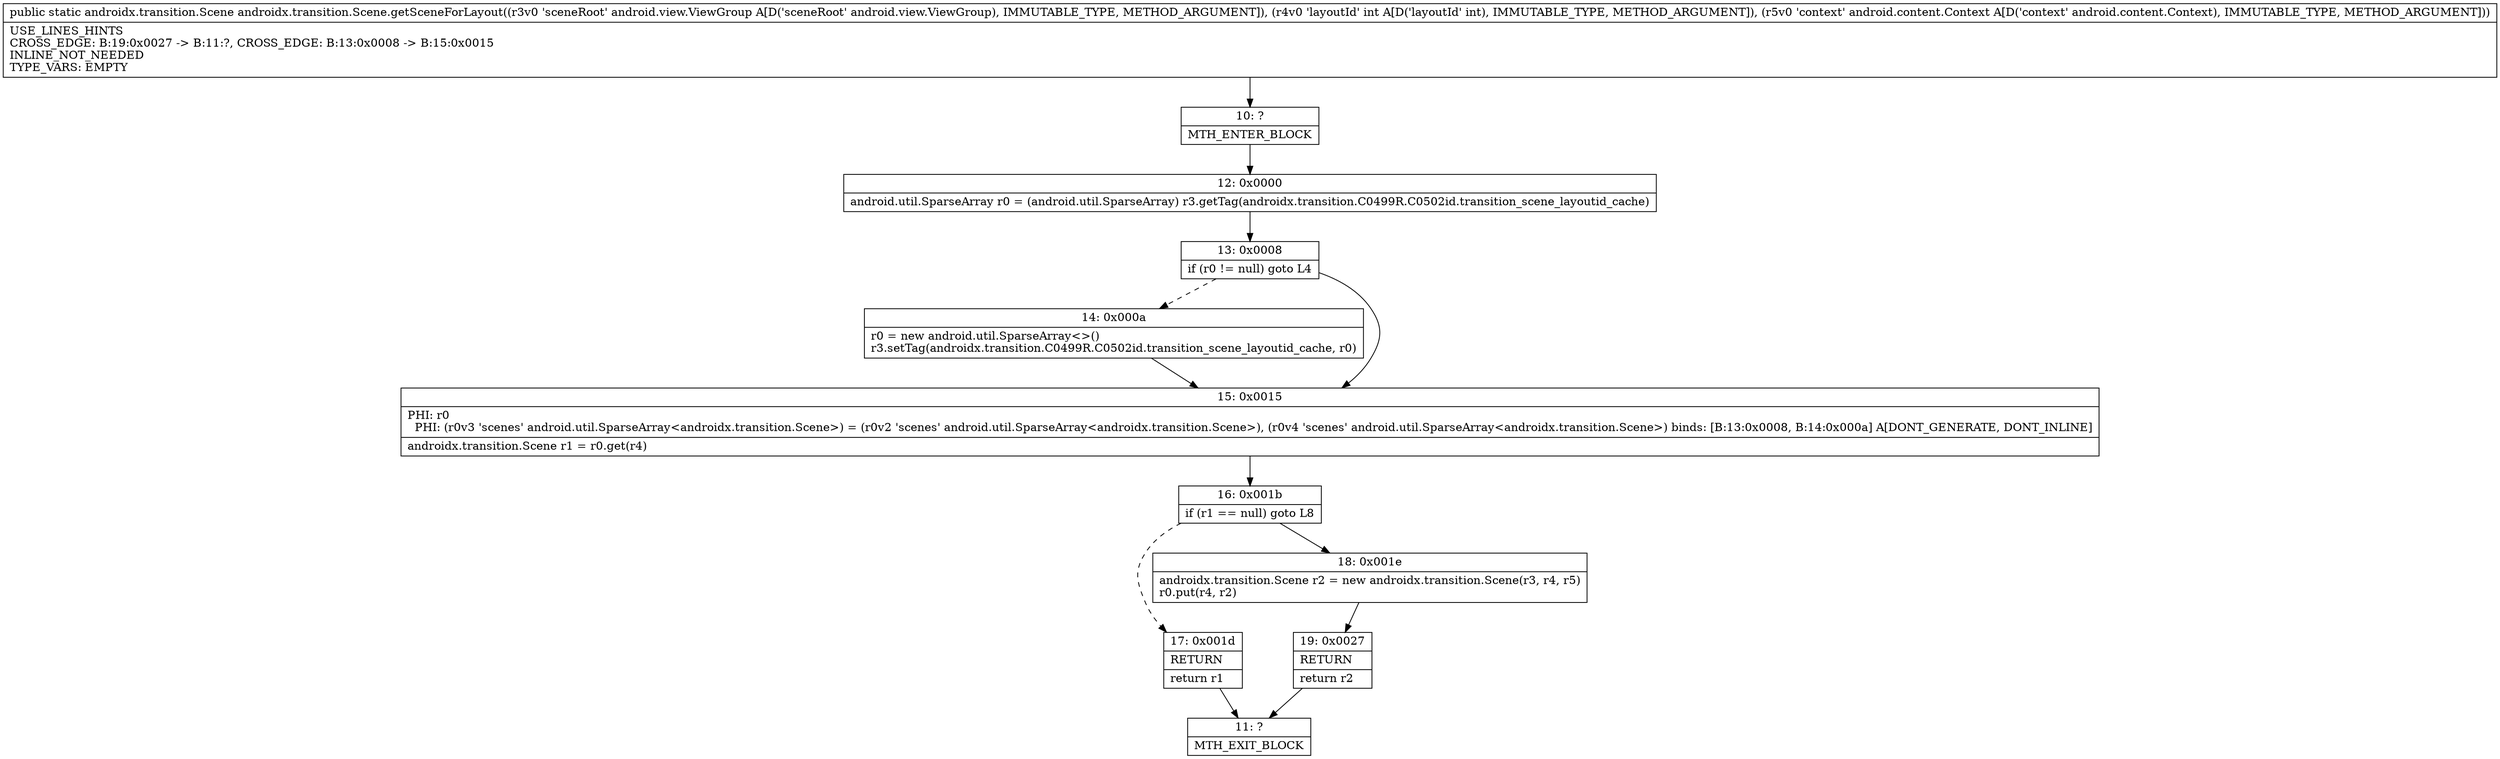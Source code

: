 digraph "CFG forandroidx.transition.Scene.getSceneForLayout(Landroid\/view\/ViewGroup;ILandroid\/content\/Context;)Landroidx\/transition\/Scene;" {
Node_10 [shape=record,label="{10\:\ ?|MTH_ENTER_BLOCK\l}"];
Node_12 [shape=record,label="{12\:\ 0x0000|android.util.SparseArray r0 = (android.util.SparseArray) r3.getTag(androidx.transition.C0499R.C0502id.transition_scene_layoutid_cache)\l}"];
Node_13 [shape=record,label="{13\:\ 0x0008|if (r0 != null) goto L4\l}"];
Node_14 [shape=record,label="{14\:\ 0x000a|r0 = new android.util.SparseArray\<\>()\lr3.setTag(androidx.transition.C0499R.C0502id.transition_scene_layoutid_cache, r0)\l}"];
Node_15 [shape=record,label="{15\:\ 0x0015|PHI: r0 \l  PHI: (r0v3 'scenes' android.util.SparseArray\<androidx.transition.Scene\>) = (r0v2 'scenes' android.util.SparseArray\<androidx.transition.Scene\>), (r0v4 'scenes' android.util.SparseArray\<androidx.transition.Scene\>) binds: [B:13:0x0008, B:14:0x000a] A[DONT_GENERATE, DONT_INLINE]\l|androidx.transition.Scene r1 = r0.get(r4)\l}"];
Node_16 [shape=record,label="{16\:\ 0x001b|if (r1 == null) goto L8\l}"];
Node_17 [shape=record,label="{17\:\ 0x001d|RETURN\l|return r1\l}"];
Node_11 [shape=record,label="{11\:\ ?|MTH_EXIT_BLOCK\l}"];
Node_18 [shape=record,label="{18\:\ 0x001e|androidx.transition.Scene r2 = new androidx.transition.Scene(r3, r4, r5)\lr0.put(r4, r2)\l}"];
Node_19 [shape=record,label="{19\:\ 0x0027|RETURN\l|return r2\l}"];
MethodNode[shape=record,label="{public static androidx.transition.Scene androidx.transition.Scene.getSceneForLayout((r3v0 'sceneRoot' android.view.ViewGroup A[D('sceneRoot' android.view.ViewGroup), IMMUTABLE_TYPE, METHOD_ARGUMENT]), (r4v0 'layoutId' int A[D('layoutId' int), IMMUTABLE_TYPE, METHOD_ARGUMENT]), (r5v0 'context' android.content.Context A[D('context' android.content.Context), IMMUTABLE_TYPE, METHOD_ARGUMENT]))  | USE_LINES_HINTS\lCROSS_EDGE: B:19:0x0027 \-\> B:11:?, CROSS_EDGE: B:13:0x0008 \-\> B:15:0x0015\lINLINE_NOT_NEEDED\lTYPE_VARS: EMPTY\l}"];
MethodNode -> Node_10;Node_10 -> Node_12;
Node_12 -> Node_13;
Node_13 -> Node_14[style=dashed];
Node_13 -> Node_15;
Node_14 -> Node_15;
Node_15 -> Node_16;
Node_16 -> Node_17[style=dashed];
Node_16 -> Node_18;
Node_17 -> Node_11;
Node_18 -> Node_19;
Node_19 -> Node_11;
}

